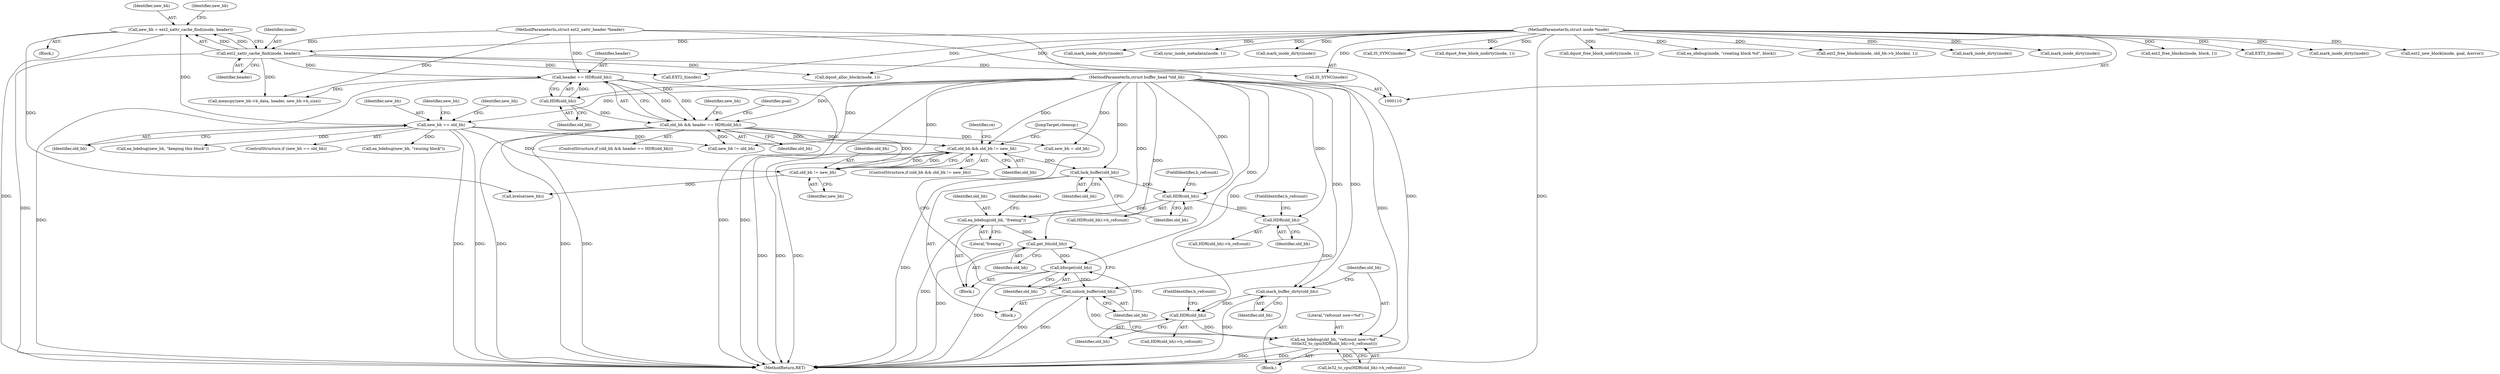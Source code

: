 digraph "0_linux_be0726d33cb8f411945884664924bed3cb8c70ee_11@pointer" {
"1000332" [label="(Call,old_bh && old_bh != new_bh)"];
"1000138" [label="(Call,new_bh == old_bh)"];
"1000129" [label="(Call,new_bh = ext2_xattr_cache_find(inode, header))"];
"1000131" [label="(Call,ext2_xattr_cache_find(inode, header))"];
"1000111" [label="(MethodParameterIn,struct inode *inode)"];
"1000113" [label="(MethodParameterIn,struct ext2_xattr_header *header)"];
"1000112" [label="(MethodParameterIn,struct buffer_head *old_bh)"];
"1000180" [label="(Call,old_bh && header == HDR(old_bh))"];
"1000184" [label="(Call,HDR(old_bh))"];
"1000182" [label="(Call,header == HDR(old_bh))"];
"1000334" [label="(Call,old_bh != new_bh)"];
"1000349" [label="(Call,lock_buffer(old_bh))"];
"1000354" [label="(Call,HDR(old_bh))"];
"1000364" [label="(Call,ea_bdebug(old_bh, \"freeing\"))"];
"1000375" [label="(Call,get_bh(old_bh))"];
"1000377" [label="(Call,bforget(old_bh))"];
"1000408" [label="(Call,unlock_buffer(old_bh))"];
"1000384" [label="(Call,HDR(old_bh))"];
"1000398" [label="(Call,mark_buffer_dirty(old_bh))"];
"1000405" [label="(Call,HDR(old_bh))"];
"1000400" [label="(Call,ea_bdebug(old_bh, \"refcount now=%d\",\n\t\t\t\tle32_to_cpu(HDR(old_bh)->h_refcount)))"];
"1000405" [label="(Call,HDR(old_bh))"];
"1000401" [label="(Identifier,old_bh)"];
"1000386" [label="(FieldIdentifier,h_refcount)"];
"1000378" [label="(Identifier,old_bh)"];
"1000359" [label="(Block,)"];
"1000139" [label="(Identifier,new_bh)"];
"1000364" [label="(Call,ea_bdebug(old_bh, \"freeing\"))"];
"1000130" [label="(Identifier,new_bh)"];
"1000332" [label="(Call,old_bh && old_bh != new_bh)"];
"1000410" [label="(JumpTarget,cleanup:)"];
"1000230" [label="(Call,ext2_free_blocks(inode, block, 1))"];
"1000400" [label="(Call,ea_bdebug(old_bh, \"refcount now=%d\",\n\t\t\t\tle32_to_cpu(HDR(old_bh)->h_refcount)))"];
"1000184" [label="(Call,HDR(old_bh))"];
"1000350" [label="(Identifier,old_bh)"];
"1000147" [label="(Call,ea_bdebug(new_bh, \"reusing block\"))"];
"1000281" [label="(Call,EXT2_I(inode))"];
"1000335" [label="(Identifier,old_bh)"];
"1000380" [label="(Block,)"];
"1000188" [label="(Identifier,new_bh)"];
"1000143" [label="(Identifier,new_bh)"];
"1000148" [label="(Identifier,new_bh)"];
"1000129" [label="(Call,new_bh = ext2_xattr_cache_find(inode, header))"];
"1000402" [label="(Literal,\"refcount now=%d\")"];
"1000396" [label="(Call,mark_inode_dirty(inode))"];
"1000377" [label="(Call,bforget(old_bh))"];
"1000208" [label="(Call,ext2_new_block(inode, goal, &error))"];
"1000384" [label="(Call,HDR(old_bh))"];
"1000376" [label="(Identifier,old_bh)"];
"1000406" [label="(Identifier,old_bh)"];
"1000373" [label="(Call,mark_inode_dirty(inode))"];
"1000340" [label="(Identifier,ce)"];
"1000301" [label="(Call,sync_inode_metadata(inode, 1))"];
"1000404" [label="(Call,HDR(old_bh)->h_refcount)"];
"1000385" [label="(Identifier,old_bh)"];
"1000131" [label="(Call,ext2_xattr_cache_find(inode, header))"];
"1000322" [label="(Call,mark_inode_dirty(inode))"];
"1000137" [label="(ControlStructure,if (new_bh == old_bh))"];
"1000336" [label="(Identifier,new_bh)"];
"1000180" [label="(Call,old_bh && header == HDR(old_bh))"];
"1000132" [label="(Identifier,inode)"];
"1000202" [label="(Call,EXT2_I(inode))"];
"1000133" [label="(Identifier,header)"];
"1000354" [label="(Call,HDR(old_bh))"];
"1000296" [label="(Call,IS_SYNC(inode))"];
"1000179" [label="(ControlStructure,if (old_bh && header == HDR(old_bh)))"];
"1000331" [label="(ControlStructure,if (old_bh && old_bh != new_bh))"];
"1000415" [label="(MethodReturn,RET)"];
"1000315" [label="(Call,new_bh != old_bh)"];
"1000182" [label="(Call,header == HDR(old_bh))"];
"1000140" [label="(Identifier,old_bh)"];
"1000398" [label="(Call,mark_buffer_dirty(old_bh))"];
"1000319" [label="(Call,dquot_free_block_nodirty(inode, 1))"];
"1000337" [label="(Block,)"];
"1000262" [label="(Call,IS_SYNC(inode))"];
"1000111" [label="(MethodParameterIn,struct inode *inode)"];
"1000187" [label="(Call,new_bh = old_bh)"];
"1000408" [label="(Call,unlock_buffer(old_bh))"];
"1000403" [label="(Call,le32_to_cpu(HDR(old_bh)->h_refcount))"];
"1000135" [label="(Identifier,new_bh)"];
"1000409" [label="(Identifier,old_bh)"];
"1000112" [label="(MethodParameterIn,struct buffer_head *old_bh)"];
"1000185" [label="(Identifier,old_bh)"];
"1000366" [label="(Literal,\"freeing\")"];
"1000383" [label="(Call,HDR(old_bh)->h_refcount)"];
"1000138" [label="(Call,new_bh == old_bh)"];
"1000365" [label="(Identifier,old_bh)"];
"1000399" [label="(Identifier,old_bh)"];
"1000355" [label="(Identifier,old_bh)"];
"1000353" [label="(Call,HDR(old_bh)->h_refcount)"];
"1000152" [label="(Call,dquot_alloc_block(inode, 1))"];
"1000198" [label="(Identifier,goal)"];
"1000393" [label="(Call,dquot_free_block_nodirty(inode, 1))"];
"1000216" [label="(Call,ea_idebug(inode, \"creating block %d\", block))"];
"1000333" [label="(Identifier,old_bh)"];
"1000367" [label="(Call,ext2_free_blocks(inode, old_bh->b_blocknr, 1))"];
"1000356" [label="(FieldIdentifier,h_refcount)"];
"1000234" [label="(Call,mark_inode_dirty(inode))"];
"1000411" [label="(Call,brelse(new_bh))"];
"1000128" [label="(Block,)"];
"1000142" [label="(Call,ea_bdebug(new_bh, \"keeping this block\"))"];
"1000181" [label="(Identifier,old_bh)"];
"1000349" [label="(Call,lock_buffer(old_bh))"];
"1000243" [label="(Call,memcpy(new_bh->b_data, header, new_bh->b_size))"];
"1000326" [label="(Call,mark_inode_dirty(inode))"];
"1000368" [label="(Identifier,inode)"];
"1000183" [label="(Identifier,header)"];
"1000375" [label="(Call,get_bh(old_bh))"];
"1000407" [label="(FieldIdentifier,h_refcount)"];
"1000113" [label="(MethodParameterIn,struct ext2_xattr_header *header)"];
"1000334" [label="(Call,old_bh != new_bh)"];
"1000332" -> "1000331"  [label="AST: "];
"1000332" -> "1000333"  [label="CFG: "];
"1000332" -> "1000334"  [label="CFG: "];
"1000333" -> "1000332"  [label="AST: "];
"1000334" -> "1000332"  [label="AST: "];
"1000340" -> "1000332"  [label="CFG: "];
"1000410" -> "1000332"  [label="CFG: "];
"1000332" -> "1000415"  [label="DDG: "];
"1000332" -> "1000415"  [label="DDG: "];
"1000332" -> "1000415"  [label="DDG: "];
"1000138" -> "1000332"  [label="DDG: "];
"1000180" -> "1000332"  [label="DDG: "];
"1000334" -> "1000332"  [label="DDG: "];
"1000334" -> "1000332"  [label="DDG: "];
"1000112" -> "1000332"  [label="DDG: "];
"1000332" -> "1000349"  [label="DDG: "];
"1000138" -> "1000137"  [label="AST: "];
"1000138" -> "1000140"  [label="CFG: "];
"1000139" -> "1000138"  [label="AST: "];
"1000140" -> "1000138"  [label="AST: "];
"1000143" -> "1000138"  [label="CFG: "];
"1000148" -> "1000138"  [label="CFG: "];
"1000138" -> "1000415"  [label="DDG: "];
"1000138" -> "1000415"  [label="DDG: "];
"1000129" -> "1000138"  [label="DDG: "];
"1000112" -> "1000138"  [label="DDG: "];
"1000138" -> "1000142"  [label="DDG: "];
"1000138" -> "1000147"  [label="DDG: "];
"1000138" -> "1000315"  [label="DDG: "];
"1000138" -> "1000334"  [label="DDG: "];
"1000129" -> "1000128"  [label="AST: "];
"1000129" -> "1000131"  [label="CFG: "];
"1000130" -> "1000129"  [label="AST: "];
"1000131" -> "1000129"  [label="AST: "];
"1000135" -> "1000129"  [label="CFG: "];
"1000129" -> "1000415"  [label="DDG: "];
"1000131" -> "1000129"  [label="DDG: "];
"1000131" -> "1000129"  [label="DDG: "];
"1000129" -> "1000411"  [label="DDG: "];
"1000131" -> "1000133"  [label="CFG: "];
"1000132" -> "1000131"  [label="AST: "];
"1000133" -> "1000131"  [label="AST: "];
"1000131" -> "1000415"  [label="DDG: "];
"1000111" -> "1000131"  [label="DDG: "];
"1000113" -> "1000131"  [label="DDG: "];
"1000131" -> "1000152"  [label="DDG: "];
"1000131" -> "1000182"  [label="DDG: "];
"1000131" -> "1000202"  [label="DDG: "];
"1000131" -> "1000243"  [label="DDG: "];
"1000131" -> "1000262"  [label="DDG: "];
"1000111" -> "1000110"  [label="AST: "];
"1000111" -> "1000415"  [label="DDG: "];
"1000111" -> "1000152"  [label="DDG: "];
"1000111" -> "1000202"  [label="DDG: "];
"1000111" -> "1000208"  [label="DDG: "];
"1000111" -> "1000216"  [label="DDG: "];
"1000111" -> "1000230"  [label="DDG: "];
"1000111" -> "1000234"  [label="DDG: "];
"1000111" -> "1000262"  [label="DDG: "];
"1000111" -> "1000281"  [label="DDG: "];
"1000111" -> "1000296"  [label="DDG: "];
"1000111" -> "1000301"  [label="DDG: "];
"1000111" -> "1000319"  [label="DDG: "];
"1000111" -> "1000322"  [label="DDG: "];
"1000111" -> "1000326"  [label="DDG: "];
"1000111" -> "1000367"  [label="DDG: "];
"1000111" -> "1000373"  [label="DDG: "];
"1000111" -> "1000393"  [label="DDG: "];
"1000111" -> "1000396"  [label="DDG: "];
"1000113" -> "1000110"  [label="AST: "];
"1000113" -> "1000415"  [label="DDG: "];
"1000113" -> "1000182"  [label="DDG: "];
"1000113" -> "1000243"  [label="DDG: "];
"1000112" -> "1000110"  [label="AST: "];
"1000112" -> "1000415"  [label="DDG: "];
"1000112" -> "1000180"  [label="DDG: "];
"1000112" -> "1000184"  [label="DDG: "];
"1000112" -> "1000187"  [label="DDG: "];
"1000112" -> "1000315"  [label="DDG: "];
"1000112" -> "1000334"  [label="DDG: "];
"1000112" -> "1000349"  [label="DDG: "];
"1000112" -> "1000354"  [label="DDG: "];
"1000112" -> "1000364"  [label="DDG: "];
"1000112" -> "1000375"  [label="DDG: "];
"1000112" -> "1000377"  [label="DDG: "];
"1000112" -> "1000384"  [label="DDG: "];
"1000112" -> "1000398"  [label="DDG: "];
"1000112" -> "1000400"  [label="DDG: "];
"1000112" -> "1000405"  [label="DDG: "];
"1000112" -> "1000408"  [label="DDG: "];
"1000180" -> "1000179"  [label="AST: "];
"1000180" -> "1000181"  [label="CFG: "];
"1000180" -> "1000182"  [label="CFG: "];
"1000181" -> "1000180"  [label="AST: "];
"1000182" -> "1000180"  [label="AST: "];
"1000188" -> "1000180"  [label="CFG: "];
"1000198" -> "1000180"  [label="CFG: "];
"1000180" -> "1000415"  [label="DDG: "];
"1000180" -> "1000415"  [label="DDG: "];
"1000180" -> "1000415"  [label="DDG: "];
"1000184" -> "1000180"  [label="DDG: "];
"1000182" -> "1000180"  [label="DDG: "];
"1000182" -> "1000180"  [label="DDG: "];
"1000180" -> "1000187"  [label="DDG: "];
"1000180" -> "1000315"  [label="DDG: "];
"1000180" -> "1000334"  [label="DDG: "];
"1000184" -> "1000182"  [label="AST: "];
"1000184" -> "1000185"  [label="CFG: "];
"1000185" -> "1000184"  [label="AST: "];
"1000182" -> "1000184"  [label="CFG: "];
"1000184" -> "1000182"  [label="DDG: "];
"1000183" -> "1000182"  [label="AST: "];
"1000182" -> "1000415"  [label="DDG: "];
"1000182" -> "1000415"  [label="DDG: "];
"1000182" -> "1000243"  [label="DDG: "];
"1000334" -> "1000336"  [label="CFG: "];
"1000335" -> "1000334"  [label="AST: "];
"1000336" -> "1000334"  [label="AST: "];
"1000334" -> "1000411"  [label="DDG: "];
"1000349" -> "1000337"  [label="AST: "];
"1000349" -> "1000350"  [label="CFG: "];
"1000350" -> "1000349"  [label="AST: "];
"1000355" -> "1000349"  [label="CFG: "];
"1000349" -> "1000415"  [label="DDG: "];
"1000349" -> "1000354"  [label="DDG: "];
"1000354" -> "1000353"  [label="AST: "];
"1000354" -> "1000355"  [label="CFG: "];
"1000355" -> "1000354"  [label="AST: "];
"1000356" -> "1000354"  [label="CFG: "];
"1000354" -> "1000364"  [label="DDG: "];
"1000354" -> "1000384"  [label="DDG: "];
"1000364" -> "1000359"  [label="AST: "];
"1000364" -> "1000366"  [label="CFG: "];
"1000365" -> "1000364"  [label="AST: "];
"1000366" -> "1000364"  [label="AST: "];
"1000368" -> "1000364"  [label="CFG: "];
"1000364" -> "1000415"  [label="DDG: "];
"1000364" -> "1000375"  [label="DDG: "];
"1000375" -> "1000359"  [label="AST: "];
"1000375" -> "1000376"  [label="CFG: "];
"1000376" -> "1000375"  [label="AST: "];
"1000378" -> "1000375"  [label="CFG: "];
"1000375" -> "1000415"  [label="DDG: "];
"1000375" -> "1000377"  [label="DDG: "];
"1000377" -> "1000359"  [label="AST: "];
"1000377" -> "1000378"  [label="CFG: "];
"1000378" -> "1000377"  [label="AST: "];
"1000409" -> "1000377"  [label="CFG: "];
"1000377" -> "1000415"  [label="DDG: "];
"1000377" -> "1000408"  [label="DDG: "];
"1000408" -> "1000337"  [label="AST: "];
"1000408" -> "1000409"  [label="CFG: "];
"1000409" -> "1000408"  [label="AST: "];
"1000410" -> "1000408"  [label="CFG: "];
"1000408" -> "1000415"  [label="DDG: "];
"1000408" -> "1000415"  [label="DDG: "];
"1000400" -> "1000408"  [label="DDG: "];
"1000384" -> "1000383"  [label="AST: "];
"1000384" -> "1000385"  [label="CFG: "];
"1000385" -> "1000384"  [label="AST: "];
"1000386" -> "1000384"  [label="CFG: "];
"1000384" -> "1000398"  [label="DDG: "];
"1000398" -> "1000380"  [label="AST: "];
"1000398" -> "1000399"  [label="CFG: "];
"1000399" -> "1000398"  [label="AST: "];
"1000401" -> "1000398"  [label="CFG: "];
"1000398" -> "1000415"  [label="DDG: "];
"1000398" -> "1000405"  [label="DDG: "];
"1000405" -> "1000404"  [label="AST: "];
"1000405" -> "1000406"  [label="CFG: "];
"1000406" -> "1000405"  [label="AST: "];
"1000407" -> "1000405"  [label="CFG: "];
"1000405" -> "1000400"  [label="DDG: "];
"1000400" -> "1000380"  [label="AST: "];
"1000400" -> "1000403"  [label="CFG: "];
"1000401" -> "1000400"  [label="AST: "];
"1000402" -> "1000400"  [label="AST: "];
"1000403" -> "1000400"  [label="AST: "];
"1000409" -> "1000400"  [label="CFG: "];
"1000400" -> "1000415"  [label="DDG: "];
"1000400" -> "1000415"  [label="DDG: "];
"1000403" -> "1000400"  [label="DDG: "];
}
